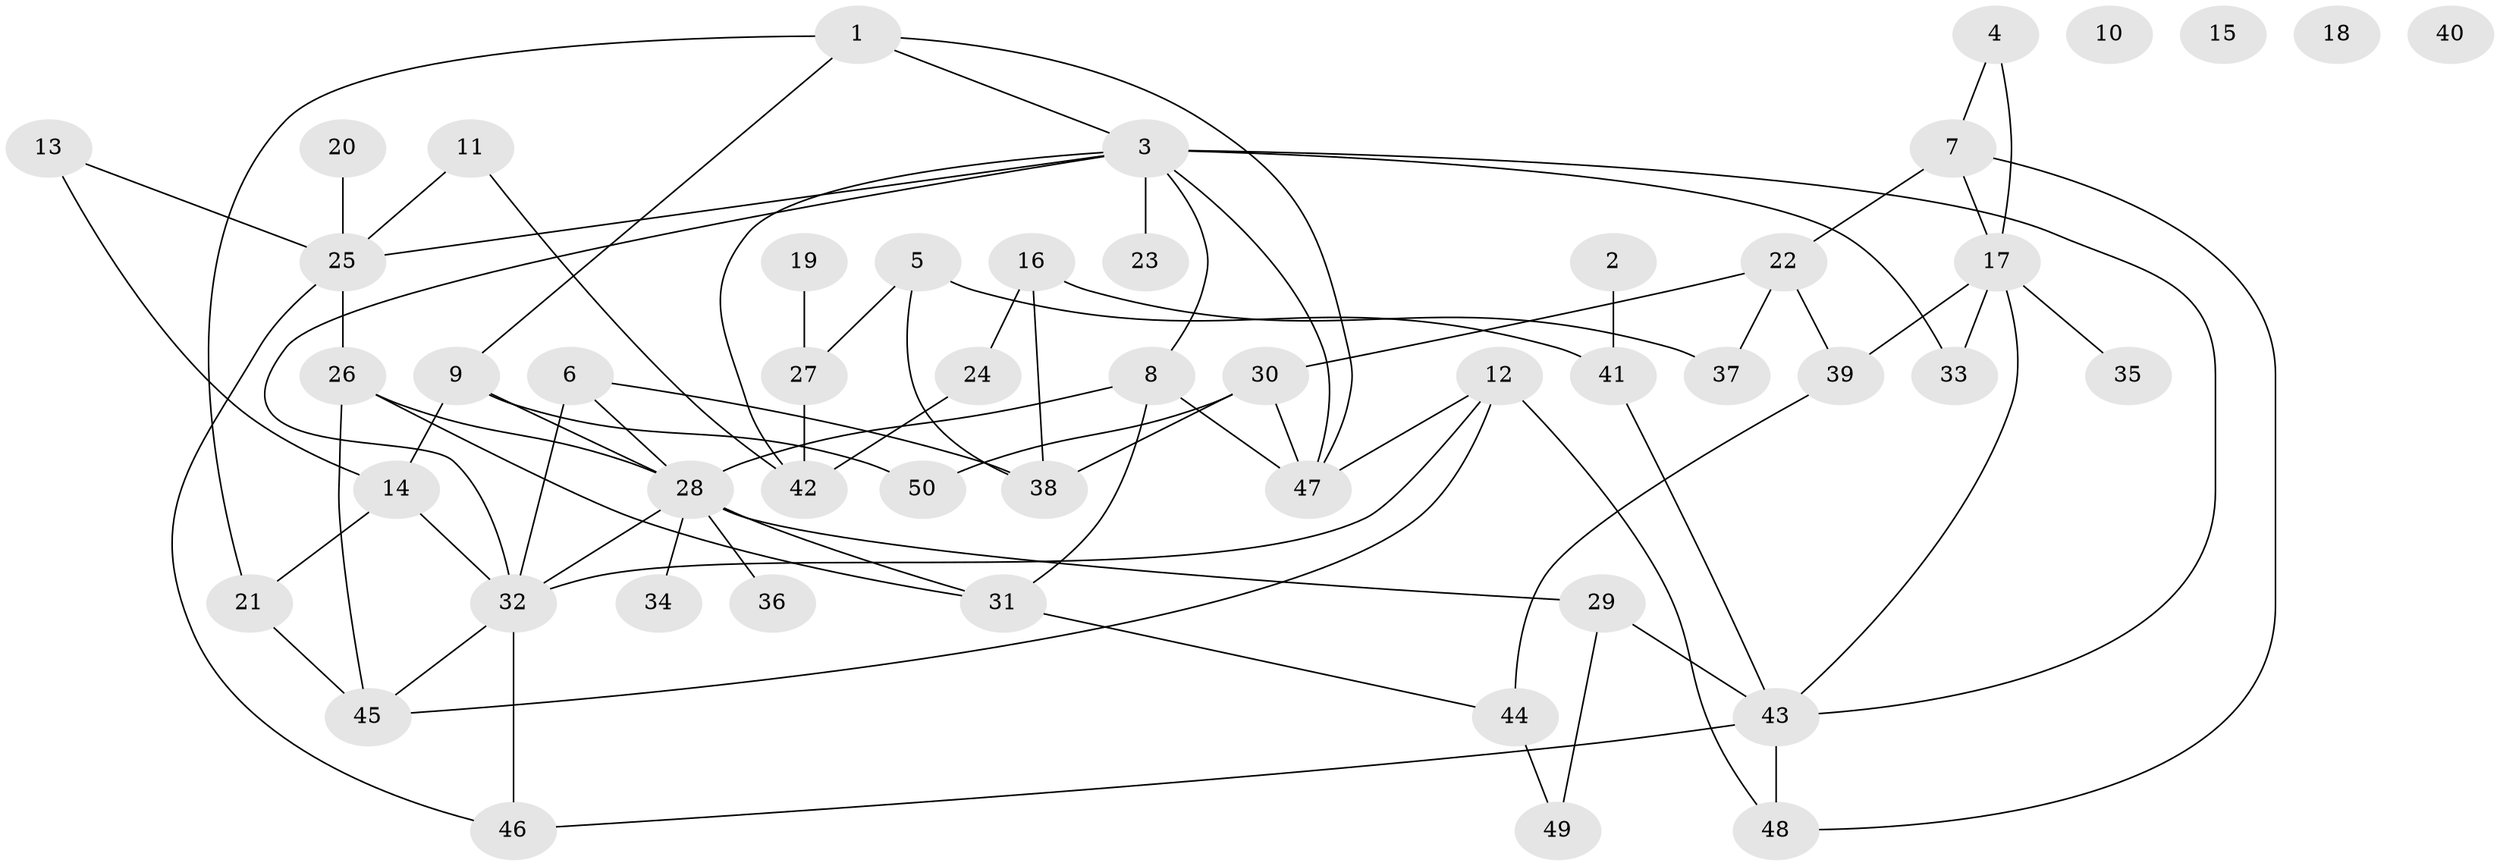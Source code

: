 // coarse degree distribution, {5: 0.14814814814814814, 10: 0.07407407407407407, 2: 0.1111111111111111, 3: 0.18518518518518517, 6: 0.1111111111111111, 4: 0.1111111111111111, 1: 0.25925925925925924}
// Generated by graph-tools (version 1.1) at 2025/48/03/04/25 22:48:17]
// undirected, 50 vertices, 78 edges
graph export_dot {
  node [color=gray90,style=filled];
  1;
  2;
  3;
  4;
  5;
  6;
  7;
  8;
  9;
  10;
  11;
  12;
  13;
  14;
  15;
  16;
  17;
  18;
  19;
  20;
  21;
  22;
  23;
  24;
  25;
  26;
  27;
  28;
  29;
  30;
  31;
  32;
  33;
  34;
  35;
  36;
  37;
  38;
  39;
  40;
  41;
  42;
  43;
  44;
  45;
  46;
  47;
  48;
  49;
  50;
  1 -- 3;
  1 -- 9;
  1 -- 21;
  1 -- 47;
  2 -- 41;
  3 -- 8;
  3 -- 23;
  3 -- 25;
  3 -- 32;
  3 -- 33;
  3 -- 42;
  3 -- 43;
  3 -- 47;
  4 -- 7;
  4 -- 17;
  5 -- 27;
  5 -- 38;
  5 -- 41;
  6 -- 28;
  6 -- 32;
  6 -- 38;
  7 -- 17;
  7 -- 22;
  7 -- 48;
  8 -- 28;
  8 -- 31;
  8 -- 47;
  9 -- 14;
  9 -- 28;
  9 -- 50;
  11 -- 25;
  11 -- 42;
  12 -- 32;
  12 -- 45;
  12 -- 47;
  12 -- 48;
  13 -- 14;
  13 -- 25;
  14 -- 21;
  14 -- 32;
  16 -- 24;
  16 -- 37;
  16 -- 38;
  17 -- 33;
  17 -- 35;
  17 -- 39;
  17 -- 43;
  19 -- 27;
  20 -- 25;
  21 -- 45;
  22 -- 30;
  22 -- 37;
  22 -- 39;
  24 -- 42;
  25 -- 26;
  25 -- 46;
  26 -- 28;
  26 -- 31;
  26 -- 45;
  27 -- 42;
  28 -- 29;
  28 -- 31;
  28 -- 32;
  28 -- 34;
  28 -- 36;
  29 -- 43;
  29 -- 49;
  30 -- 38;
  30 -- 47;
  30 -- 50;
  31 -- 44;
  32 -- 45;
  32 -- 46;
  39 -- 44;
  41 -- 43;
  43 -- 46;
  43 -- 48;
  44 -- 49;
}
